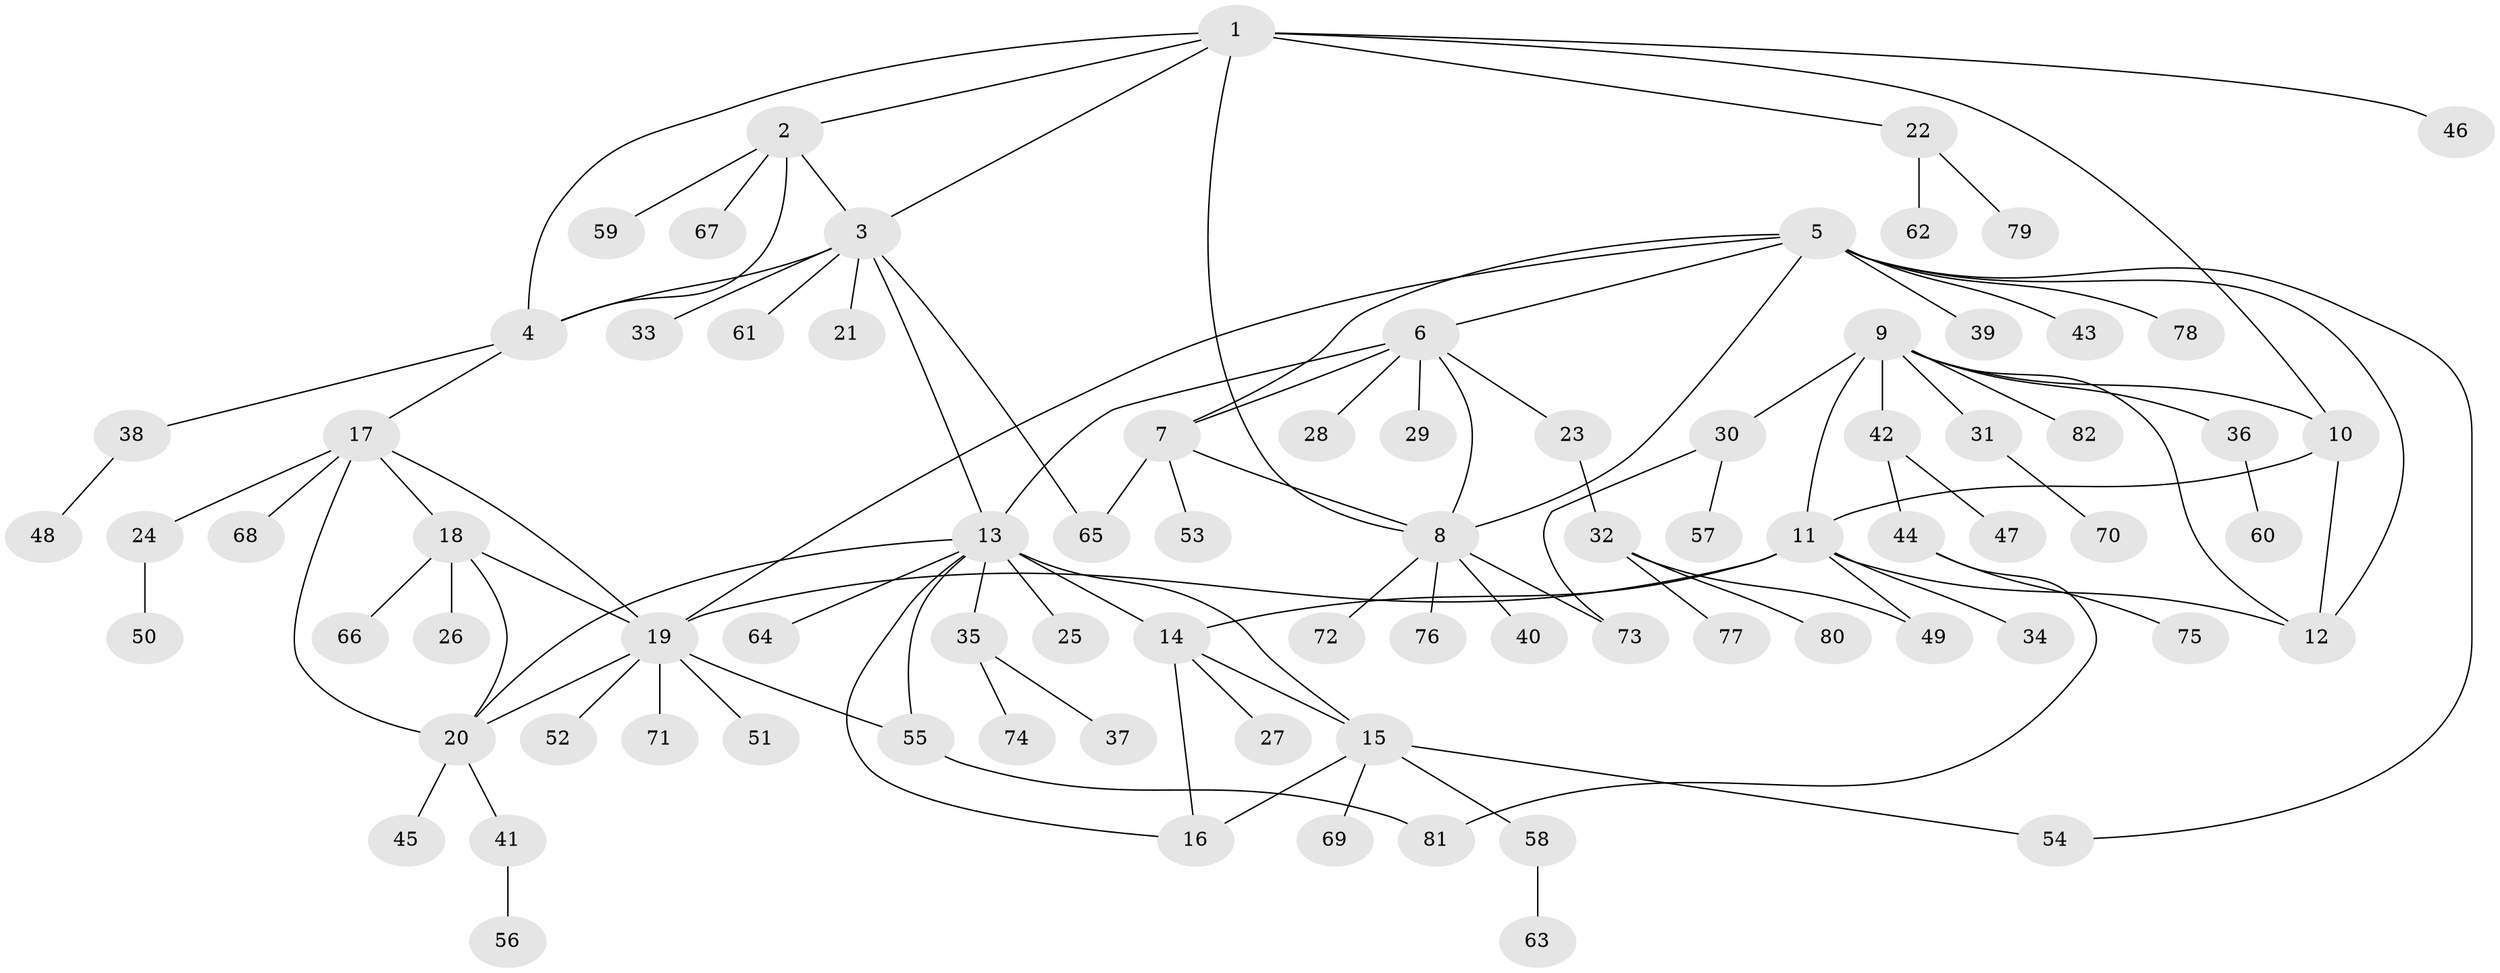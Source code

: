 // Generated by graph-tools (version 1.1) at 2025/15/03/09/25 04:15:56]
// undirected, 82 vertices, 108 edges
graph export_dot {
graph [start="1"]
  node [color=gray90,style=filled];
  1;
  2;
  3;
  4;
  5;
  6;
  7;
  8;
  9;
  10;
  11;
  12;
  13;
  14;
  15;
  16;
  17;
  18;
  19;
  20;
  21;
  22;
  23;
  24;
  25;
  26;
  27;
  28;
  29;
  30;
  31;
  32;
  33;
  34;
  35;
  36;
  37;
  38;
  39;
  40;
  41;
  42;
  43;
  44;
  45;
  46;
  47;
  48;
  49;
  50;
  51;
  52;
  53;
  54;
  55;
  56;
  57;
  58;
  59;
  60;
  61;
  62;
  63;
  64;
  65;
  66;
  67;
  68;
  69;
  70;
  71;
  72;
  73;
  74;
  75;
  76;
  77;
  78;
  79;
  80;
  81;
  82;
  1 -- 2;
  1 -- 3;
  1 -- 4;
  1 -- 8;
  1 -- 10;
  1 -- 22;
  1 -- 46;
  2 -- 3;
  2 -- 4;
  2 -- 59;
  2 -- 67;
  3 -- 4;
  3 -- 13;
  3 -- 21;
  3 -- 33;
  3 -- 61;
  3 -- 65;
  4 -- 17;
  4 -- 38;
  5 -- 6;
  5 -- 7;
  5 -- 8;
  5 -- 12;
  5 -- 19;
  5 -- 39;
  5 -- 43;
  5 -- 54;
  5 -- 78;
  6 -- 7;
  6 -- 8;
  6 -- 13;
  6 -- 23;
  6 -- 28;
  6 -- 29;
  7 -- 8;
  7 -- 53;
  7 -- 65;
  8 -- 40;
  8 -- 72;
  8 -- 73;
  8 -- 76;
  9 -- 10;
  9 -- 11;
  9 -- 12;
  9 -- 30;
  9 -- 31;
  9 -- 36;
  9 -- 42;
  9 -- 82;
  10 -- 11;
  10 -- 12;
  11 -- 12;
  11 -- 14;
  11 -- 19;
  11 -- 34;
  11 -- 49;
  13 -- 14;
  13 -- 15;
  13 -- 16;
  13 -- 20;
  13 -- 25;
  13 -- 35;
  13 -- 55;
  13 -- 64;
  14 -- 15;
  14 -- 16;
  14 -- 27;
  15 -- 16;
  15 -- 54;
  15 -- 58;
  15 -- 69;
  17 -- 18;
  17 -- 19;
  17 -- 20;
  17 -- 24;
  17 -- 68;
  18 -- 19;
  18 -- 20;
  18 -- 26;
  18 -- 66;
  19 -- 20;
  19 -- 51;
  19 -- 52;
  19 -- 55;
  19 -- 71;
  20 -- 41;
  20 -- 45;
  22 -- 62;
  22 -- 79;
  23 -- 32;
  24 -- 50;
  30 -- 57;
  30 -- 73;
  31 -- 70;
  32 -- 49;
  32 -- 77;
  32 -- 80;
  35 -- 37;
  35 -- 74;
  36 -- 60;
  38 -- 48;
  41 -- 56;
  42 -- 44;
  42 -- 47;
  44 -- 75;
  44 -- 81;
  55 -- 81;
  58 -- 63;
}
